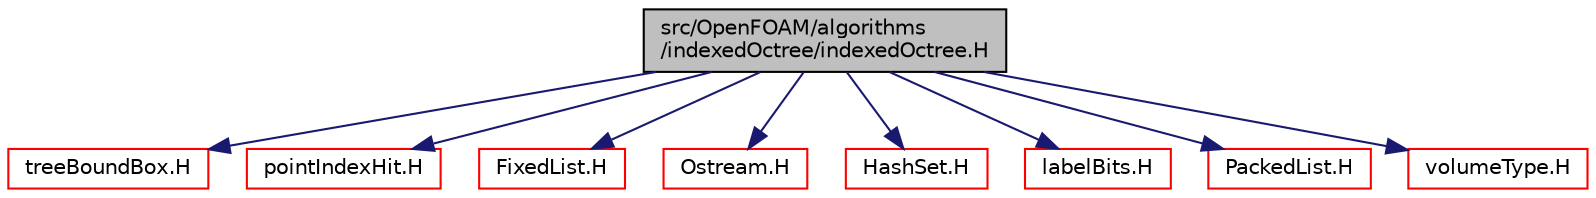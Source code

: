 digraph "src/OpenFOAM/algorithms/indexedOctree/indexedOctree.H"
{
  bgcolor="transparent";
  edge [fontname="Helvetica",fontsize="10",labelfontname="Helvetica",labelfontsize="10"];
  node [fontname="Helvetica",fontsize="10",shape=record];
  Node0 [label="src/OpenFOAM/algorithms\l/indexedOctree/indexedOctree.H",height=0.2,width=0.4,color="black", fillcolor="grey75", style="filled", fontcolor="black"];
  Node0 -> Node1 [color="midnightblue",fontsize="10",style="solid",fontname="Helvetica"];
  Node1 [label="treeBoundBox.H",height=0.2,width=0.4,color="red",URL="$a12896.html"];
  Node0 -> Node164 [color="midnightblue",fontsize="10",style="solid",fontname="Helvetica"];
  Node164 [label="pointIndexHit.H",height=0.2,width=0.4,color="red",URL="$a12812.html"];
  Node0 -> Node129 [color="midnightblue",fontsize="10",style="solid",fontname="Helvetica"];
  Node129 [label="FixedList.H",height=0.2,width=0.4,color="red",URL="$a09344.html"];
  Node0 -> Node42 [color="midnightblue",fontsize="10",style="solid",fontname="Helvetica"];
  Node42 [label="Ostream.H",height=0.2,width=0.4,color="red",URL="$a09824.html"];
  Node0 -> Node166 [color="midnightblue",fontsize="10",style="solid",fontname="Helvetica"];
  Node166 [label="HashSet.H",height=0.2,width=0.4,color="red",URL="$a09173.html"];
  Node0 -> Node168 [color="midnightblue",fontsize="10",style="solid",fontname="Helvetica"];
  Node168 [label="labelBits.H",height=0.2,width=0.4,color="red",URL="$a09089.html"];
  Node0 -> Node169 [color="midnightblue",fontsize="10",style="solid",fontname="Helvetica"];
  Node169 [label="PackedList.H",height=0.2,width=0.4,color="red",URL="$a09407.html"];
  Node0 -> Node173 [color="midnightblue",fontsize="10",style="solid",fontname="Helvetica"];
  Node173 [label="volumeType.H",height=0.2,width=0.4,color="red",URL="$a09101.html"];
}

